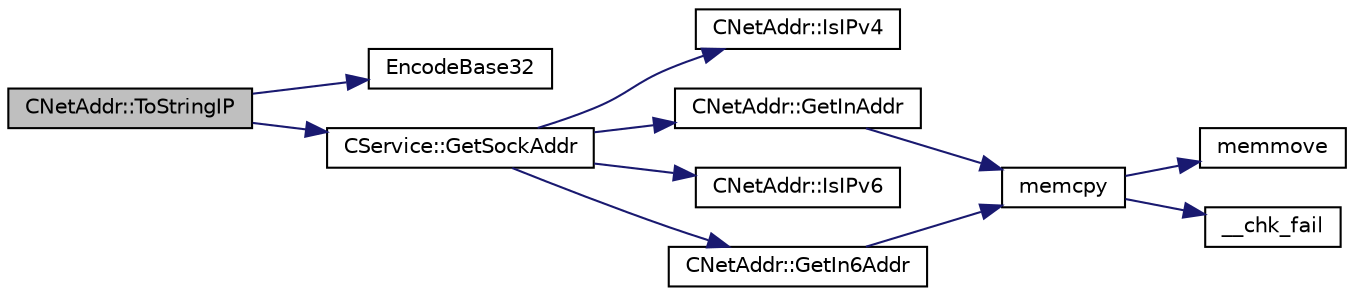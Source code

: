 digraph "CNetAddr::ToStringIP"
{
  edge [fontname="Helvetica",fontsize="10",labelfontname="Helvetica",labelfontsize="10"];
  node [fontname="Helvetica",fontsize="10",shape=record];
  rankdir="LR";
  Node965 [label="CNetAddr::ToStringIP",height=0.2,width=0.4,color="black", fillcolor="grey75", style="filled", fontcolor="black"];
  Node965 -> Node966 [color="midnightblue",fontsize="10",style="solid",fontname="Helvetica"];
  Node966 [label="EncodeBase32",height=0.2,width=0.4,color="black", fillcolor="white", style="filled",URL="$df/d2d/util_8cpp.html#a71aa75e646de8a10971f887bc71d9a75"];
  Node965 -> Node967 [color="midnightblue",fontsize="10",style="solid",fontname="Helvetica"];
  Node967 [label="CService::GetSockAddr",height=0.2,width=0.4,color="black", fillcolor="white", style="filled",URL="$d3/dcc/class_c_service.html#ac4c6d655fab3af40937f0b0c65581745"];
  Node967 -> Node968 [color="midnightblue",fontsize="10",style="solid",fontname="Helvetica"];
  Node968 [label="CNetAddr::IsIPv4",height=0.2,width=0.4,color="black", fillcolor="white", style="filled",URL="$d3/dc3/class_c_net_addr.html#a7021b79e9a33c342b68db09dbb6c2293"];
  Node967 -> Node969 [color="midnightblue",fontsize="10",style="solid",fontname="Helvetica"];
  Node969 [label="CNetAddr::GetInAddr",height=0.2,width=0.4,color="black", fillcolor="white", style="filled",URL="$d3/dc3/class_c_net_addr.html#a4f73432c55d4acb6b9e4c54833eefea6"];
  Node969 -> Node970 [color="midnightblue",fontsize="10",style="solid",fontname="Helvetica"];
  Node970 [label="memcpy",height=0.2,width=0.4,color="black", fillcolor="white", style="filled",URL="$d5/d9f/glibc__compat_8cpp.html#a0f46826ab0466591e136db24394923cf"];
  Node970 -> Node971 [color="midnightblue",fontsize="10",style="solid",fontname="Helvetica"];
  Node971 [label="memmove",height=0.2,width=0.4,color="black", fillcolor="white", style="filled",URL="$d5/d9f/glibc__compat_8cpp.html#a9778d49e9029dd75bc53ecbbf9f5e9a1"];
  Node970 -> Node972 [color="midnightblue",fontsize="10",style="solid",fontname="Helvetica"];
  Node972 [label="__chk_fail",height=0.2,width=0.4,color="black", fillcolor="white", style="filled",URL="$d5/d9f/glibc__compat_8cpp.html#a424ac71631da5ada2976630ff67051d1"];
  Node967 -> Node973 [color="midnightblue",fontsize="10",style="solid",fontname="Helvetica"];
  Node973 [label="CNetAddr::IsIPv6",height=0.2,width=0.4,color="black", fillcolor="white", style="filled",URL="$d3/dc3/class_c_net_addr.html#aad5f7a372c56ccf4d773f728b6b46e18"];
  Node967 -> Node974 [color="midnightblue",fontsize="10",style="solid",fontname="Helvetica"];
  Node974 [label="CNetAddr::GetIn6Addr",height=0.2,width=0.4,color="black", fillcolor="white", style="filled",URL="$d3/dc3/class_c_net_addr.html#a3616012f94b27148e5b8e27d943d4884"];
  Node974 -> Node970 [color="midnightblue",fontsize="10",style="solid",fontname="Helvetica"];
}
